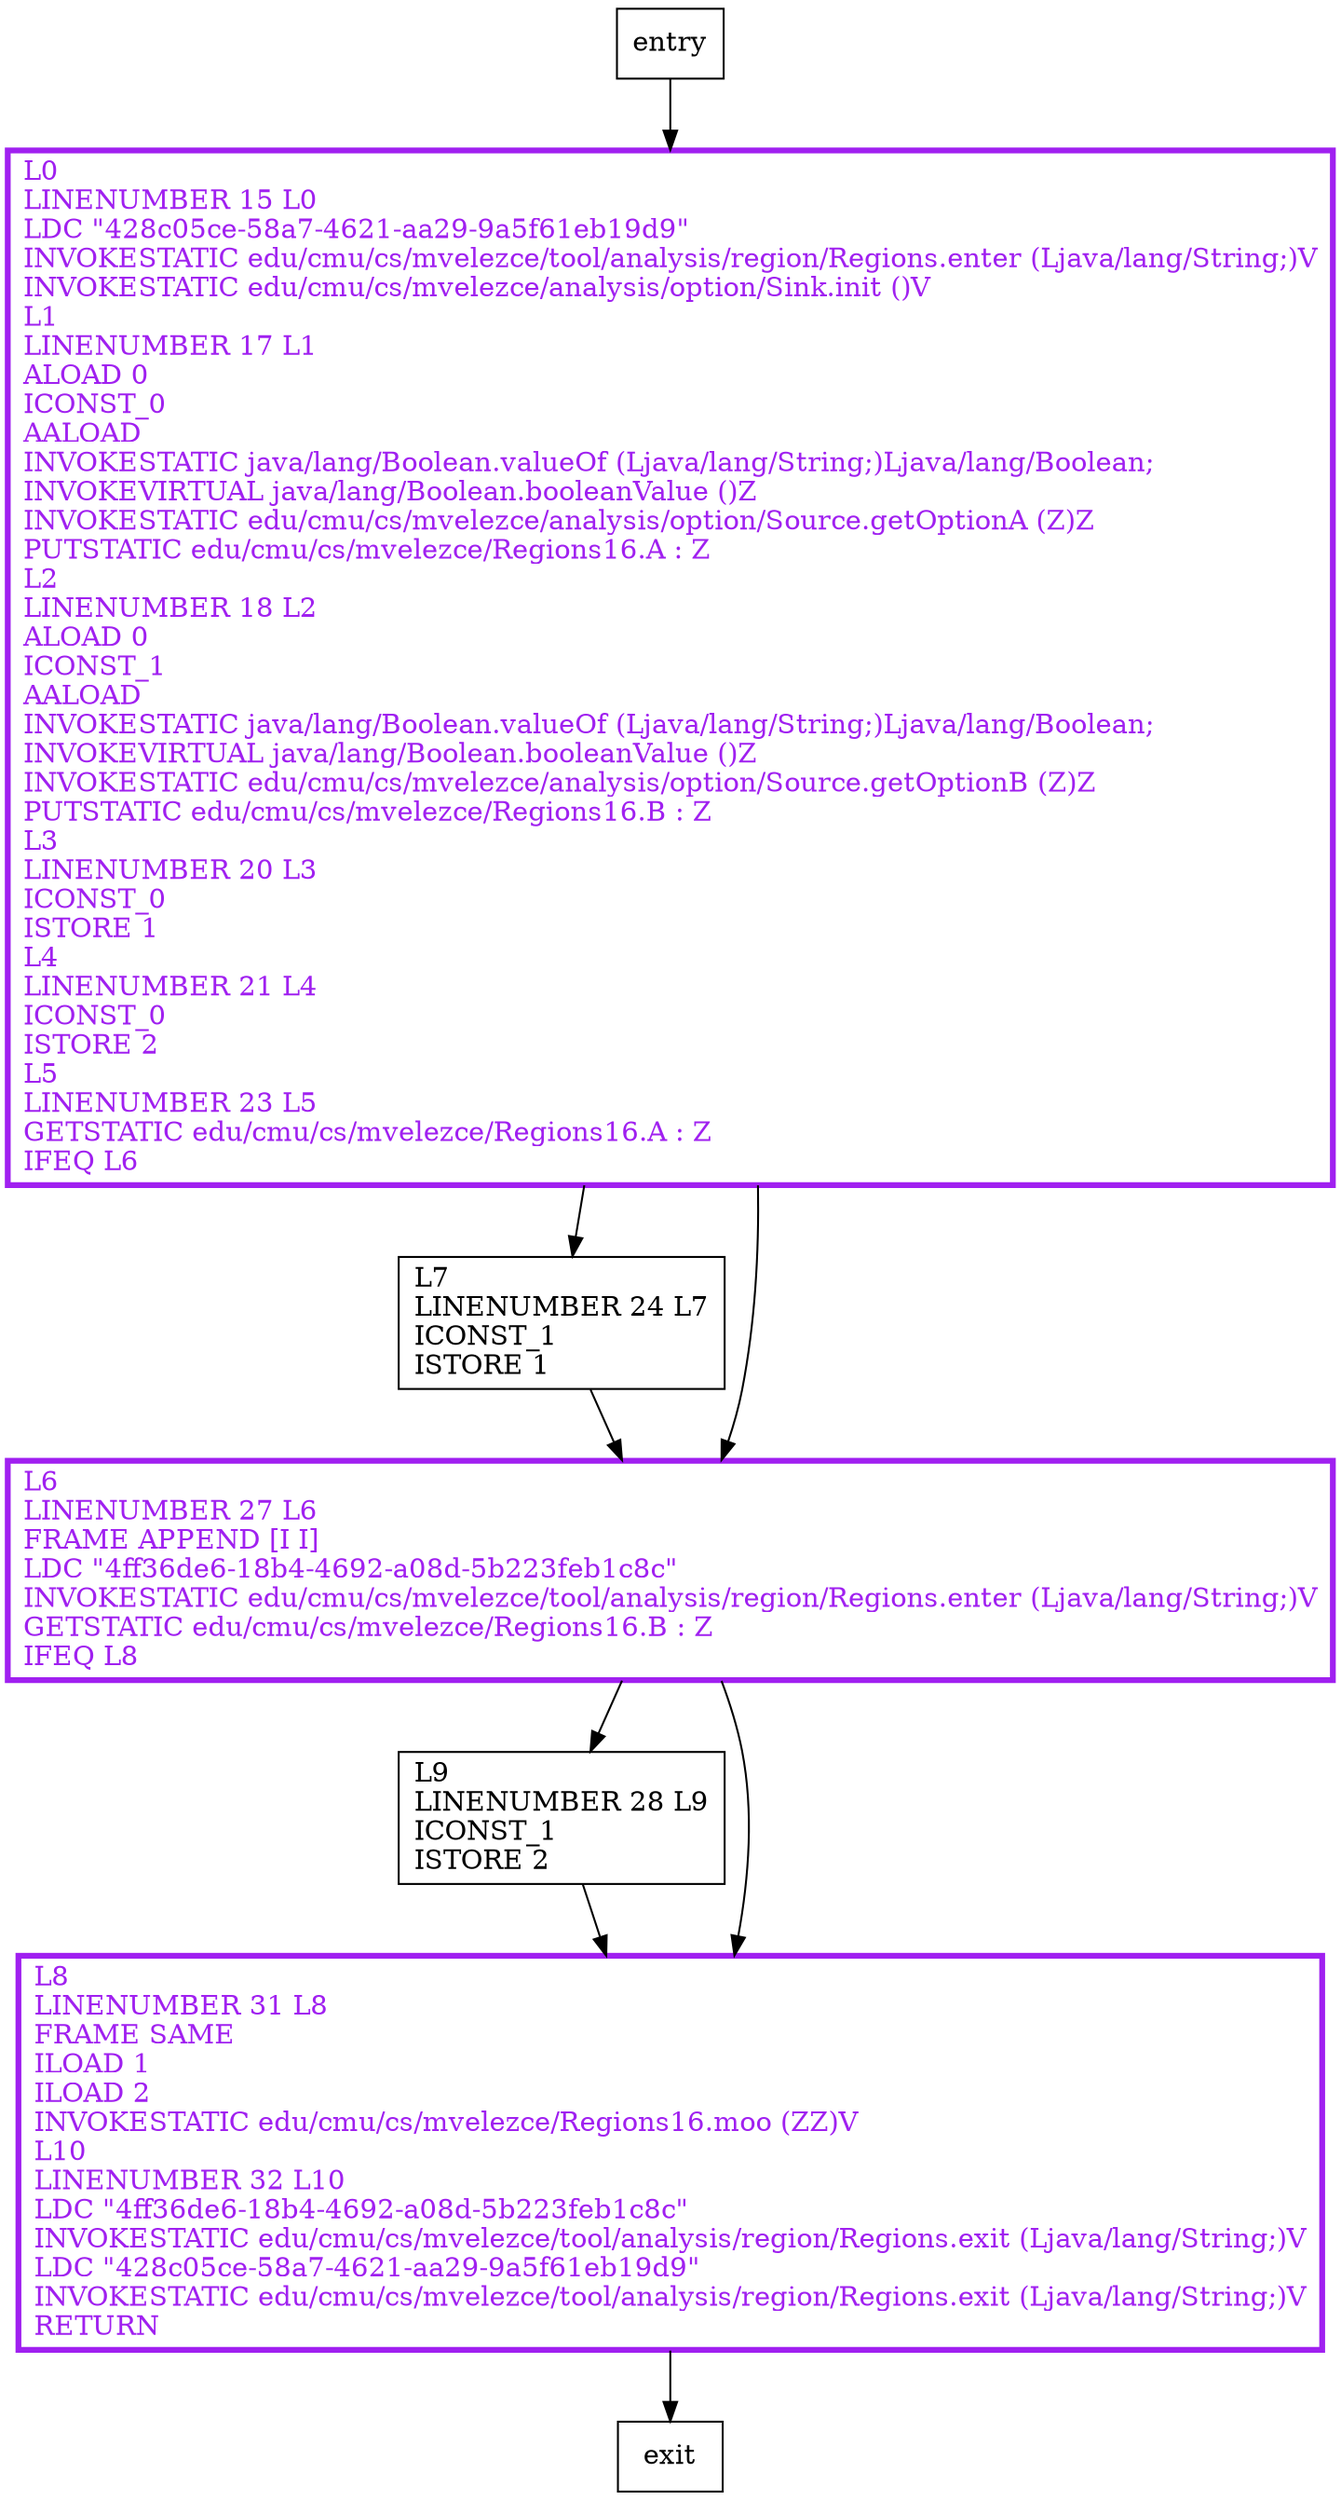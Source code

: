 digraph main {
node [shape=record];
1440030205 [label="L7\lLINENUMBER 24 L7\lICONST_1\lISTORE 1\l"];
1070197664 [label="L9\lLINENUMBER 28 L9\lICONST_1\lISTORE 2\l"];
1691261151 [label="L0\lLINENUMBER 15 L0\lLDC \"428c05ce-58a7-4621-aa29-9a5f61eb19d9\"\lINVOKESTATIC edu/cmu/cs/mvelezce/tool/analysis/region/Regions.enter (Ljava/lang/String;)V\lINVOKESTATIC edu/cmu/cs/mvelezce/analysis/option/Sink.init ()V\lL1\lLINENUMBER 17 L1\lALOAD 0\lICONST_0\lAALOAD\lINVOKESTATIC java/lang/Boolean.valueOf (Ljava/lang/String;)Ljava/lang/Boolean;\lINVOKEVIRTUAL java/lang/Boolean.booleanValue ()Z\lINVOKESTATIC edu/cmu/cs/mvelezce/analysis/option/Source.getOptionA (Z)Z\lPUTSTATIC edu/cmu/cs/mvelezce/Regions16.A : Z\lL2\lLINENUMBER 18 L2\lALOAD 0\lICONST_1\lAALOAD\lINVOKESTATIC java/lang/Boolean.valueOf (Ljava/lang/String;)Ljava/lang/Boolean;\lINVOKEVIRTUAL java/lang/Boolean.booleanValue ()Z\lINVOKESTATIC edu/cmu/cs/mvelezce/analysis/option/Source.getOptionB (Z)Z\lPUTSTATIC edu/cmu/cs/mvelezce/Regions16.B : Z\lL3\lLINENUMBER 20 L3\lICONST_0\lISTORE 1\lL4\lLINENUMBER 21 L4\lICONST_0\lISTORE 2\lL5\lLINENUMBER 23 L5\lGETSTATIC edu/cmu/cs/mvelezce/Regions16.A : Z\lIFEQ L6\l"];
970358465 [label="L6\lLINENUMBER 27 L6\lFRAME APPEND [I I]\lLDC \"4ff36de6-18b4-4692-a08d-5b223feb1c8c\"\lINVOKESTATIC edu/cmu/cs/mvelezce/tool/analysis/region/Regions.enter (Ljava/lang/String;)V\lGETSTATIC edu/cmu/cs/mvelezce/Regions16.B : Z\lIFEQ L8\l"];
802264805 [label="L8\lLINENUMBER 31 L8\lFRAME SAME\lILOAD 1\lILOAD 2\lINVOKESTATIC edu/cmu/cs/mvelezce/Regions16.moo (ZZ)V\lL10\lLINENUMBER 32 L10\lLDC \"4ff36de6-18b4-4692-a08d-5b223feb1c8c\"\lINVOKESTATIC edu/cmu/cs/mvelezce/tool/analysis/region/Regions.exit (Ljava/lang/String;)V\lLDC \"428c05ce-58a7-4621-aa29-9a5f61eb19d9\"\lINVOKESTATIC edu/cmu/cs/mvelezce/tool/analysis/region/Regions.exit (Ljava/lang/String;)V\lRETURN\l"];
entry;
exit;
entry -> 1691261151;
1440030205 -> 970358465;
1070197664 -> 802264805;
1691261151 -> 1440030205;
1691261151 -> 970358465;
970358465 -> 1070197664;
970358465 -> 802264805;
802264805 -> exit;
1691261151[fontcolor="purple", penwidth=3, color="purple"];
970358465[fontcolor="purple", penwidth=3, color="purple"];
802264805[fontcolor="purple", penwidth=3, color="purple"];
}
